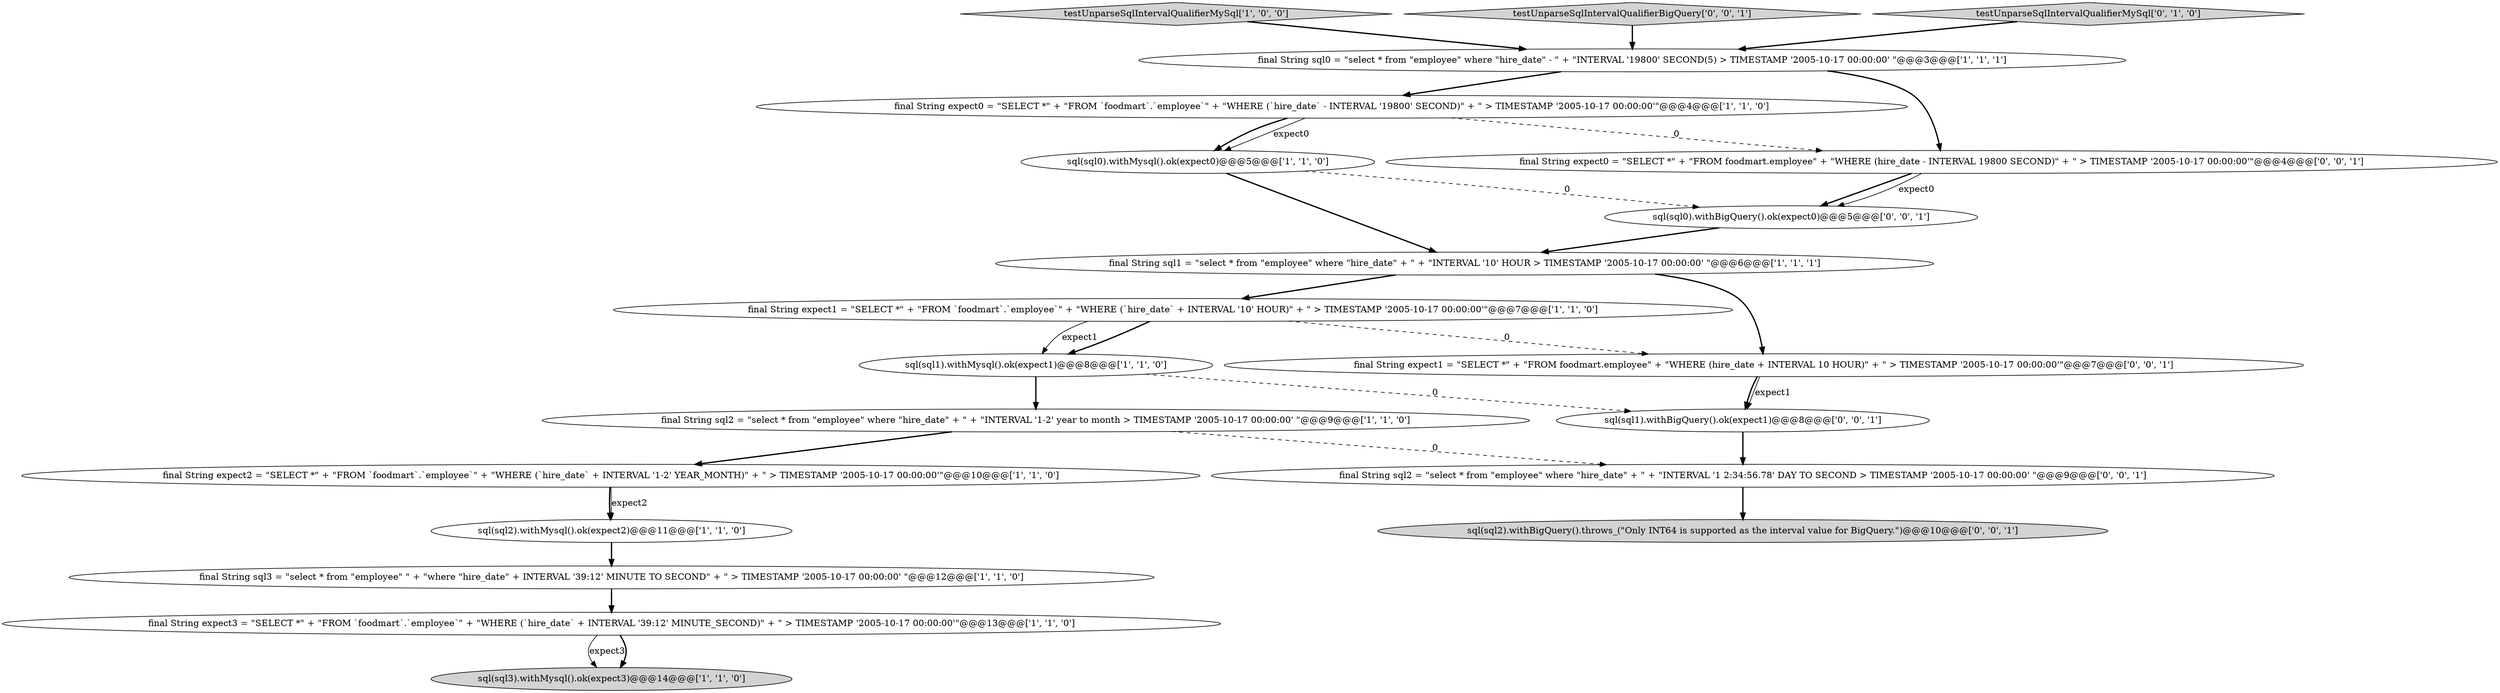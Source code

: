 digraph {
10 [style = filled, label = "sql(sql0).withMysql().ok(expect0)@@@5@@@['1', '1', '0']", fillcolor = white, shape = ellipse image = "AAA0AAABBB1BBB"];
8 [style = filled, label = "final String expect3 = \"SELECT *\" + \"FROM `foodmart`.`employee`\" + \"WHERE (`hire_date` + INTERVAL '39:12' MINUTE_SECOND)\" + \" > TIMESTAMP '2005-10-17 00:00:00'\"@@@13@@@['1', '1', '0']", fillcolor = white, shape = ellipse image = "AAA0AAABBB1BBB"];
0 [style = filled, label = "final String expect0 = \"SELECT *\" + \"FROM `foodmart`.`employee`\" + \"WHERE (`hire_date` - INTERVAL '19800' SECOND)\" + \" > TIMESTAMP '2005-10-17 00:00:00'\"@@@4@@@['1', '1', '0']", fillcolor = white, shape = ellipse image = "AAA0AAABBB1BBB"];
3 [style = filled, label = "testUnparseSqlIntervalQualifierMySql['1', '0', '0']", fillcolor = lightgray, shape = diamond image = "AAA0AAABBB1BBB"];
4 [style = filled, label = "final String expect1 = \"SELECT *\" + \"FROM `foodmart`.`employee`\" + \"WHERE (`hire_date` + INTERVAL '10' HOUR)\" + \" > TIMESTAMP '2005-10-17 00:00:00'\"@@@7@@@['1', '1', '0']", fillcolor = white, shape = ellipse image = "AAA0AAABBB1BBB"];
1 [style = filled, label = "final String sql2 = \"select * from \"employee\" where \"hire_date\" + \" + \"INTERVAL '1-2' year to month > TIMESTAMP '2005-10-17 00:00:00' \"@@@9@@@['1', '1', '0']", fillcolor = white, shape = ellipse image = "AAA0AAABBB1BBB"];
7 [style = filled, label = "sql(sql2).withMysql().ok(expect2)@@@11@@@['1', '1', '0']", fillcolor = white, shape = ellipse image = "AAA0AAABBB1BBB"];
14 [style = filled, label = "sql(sql0).withBigQuery().ok(expect0)@@@5@@@['0', '0', '1']", fillcolor = white, shape = ellipse image = "AAA0AAABBB3BBB"];
16 [style = filled, label = "final String expect0 = \"SELECT *\" + \"FROM foodmart.employee\" + \"WHERE (hire_date - INTERVAL 19800 SECOND)\" + \" > TIMESTAMP '2005-10-17 00:00:00'\"@@@4@@@['0', '0', '1']", fillcolor = white, shape = ellipse image = "AAA0AAABBB3BBB"];
19 [style = filled, label = "sql(sql1).withBigQuery().ok(expect1)@@@8@@@['0', '0', '1']", fillcolor = white, shape = ellipse image = "AAA0AAABBB3BBB"];
5 [style = filled, label = "sql(sql3).withMysql().ok(expect3)@@@14@@@['1', '1', '0']", fillcolor = lightgray, shape = ellipse image = "AAA0AAABBB1BBB"];
12 [style = filled, label = "final String expect2 = \"SELECT *\" + \"FROM `foodmart`.`employee`\" + \"WHERE (`hire_date` + INTERVAL '1-2' YEAR_MONTH)\" + \" > TIMESTAMP '2005-10-17 00:00:00'\"@@@10@@@['1', '1', '0']", fillcolor = white, shape = ellipse image = "AAA0AAABBB1BBB"];
6 [style = filled, label = "sql(sql1).withMysql().ok(expect1)@@@8@@@['1', '1', '0']", fillcolor = white, shape = ellipse image = "AAA0AAABBB1BBB"];
17 [style = filled, label = "final String expect1 = \"SELECT *\" + \"FROM foodmart.employee\" + \"WHERE (hire_date + INTERVAL 10 HOUR)\" + \" > TIMESTAMP '2005-10-17 00:00:00'\"@@@7@@@['0', '0', '1']", fillcolor = white, shape = ellipse image = "AAA0AAABBB3BBB"];
2 [style = filled, label = "final String sql1 = \"select * from \"employee\" where \"hire_date\" + \" + \"INTERVAL '10' HOUR > TIMESTAMP '2005-10-17 00:00:00' \"@@@6@@@['1', '1', '1']", fillcolor = white, shape = ellipse image = "AAA0AAABBB1BBB"];
18 [style = filled, label = "testUnparseSqlIntervalQualifierBigQuery['0', '0', '1']", fillcolor = lightgray, shape = diamond image = "AAA0AAABBB3BBB"];
20 [style = filled, label = "sql(sql2).withBigQuery().throws_(\"Only INT64 is supported as the interval value for BigQuery.\")@@@10@@@['0', '0', '1']", fillcolor = lightgray, shape = ellipse image = "AAA0AAABBB3BBB"];
13 [style = filled, label = "testUnparseSqlIntervalQualifierMySql['0', '1', '0']", fillcolor = lightgray, shape = diamond image = "AAA0AAABBB2BBB"];
9 [style = filled, label = "final String sql0 = \"select * from \"employee\" where \"hire_date\" - \" + \"INTERVAL '19800' SECOND(5) > TIMESTAMP '2005-10-17 00:00:00' \"@@@3@@@['1', '1', '1']", fillcolor = white, shape = ellipse image = "AAA0AAABBB1BBB"];
15 [style = filled, label = "final String sql2 = \"select * from \"employee\" where \"hire_date\" + \" + \"INTERVAL '1 2:34:56.78' DAY TO SECOND > TIMESTAMP '2005-10-17 00:00:00' \"@@@9@@@['0', '0', '1']", fillcolor = white, shape = ellipse image = "AAA0AAABBB3BBB"];
11 [style = filled, label = "final String sql3 = \"select * from \"employee\" \" + \"where \"hire_date\" + INTERVAL '39:12' MINUTE TO SECOND\" + \" > TIMESTAMP '2005-10-17 00:00:00' \"@@@12@@@['1', '1', '0']", fillcolor = white, shape = ellipse image = "AAA0AAABBB1BBB"];
2->17 [style = bold, label=""];
8->5 [style = solid, label="expect3"];
7->11 [style = bold, label=""];
9->0 [style = bold, label=""];
12->7 [style = solid, label="expect2"];
4->17 [style = dashed, label="0"];
4->6 [style = bold, label=""];
1->15 [style = dashed, label="0"];
0->16 [style = dashed, label="0"];
2->4 [style = bold, label=""];
17->19 [style = bold, label=""];
9->16 [style = bold, label=""];
12->7 [style = bold, label=""];
3->9 [style = bold, label=""];
6->1 [style = bold, label=""];
0->10 [style = solid, label="expect0"];
0->10 [style = bold, label=""];
8->5 [style = bold, label=""];
15->20 [style = bold, label=""];
6->19 [style = dashed, label="0"];
18->9 [style = bold, label=""];
1->12 [style = bold, label=""];
11->8 [style = bold, label=""];
16->14 [style = bold, label=""];
10->2 [style = bold, label=""];
14->2 [style = bold, label=""];
13->9 [style = bold, label=""];
19->15 [style = bold, label=""];
17->19 [style = solid, label="expect1"];
4->6 [style = solid, label="expect1"];
10->14 [style = dashed, label="0"];
16->14 [style = solid, label="expect0"];
}
